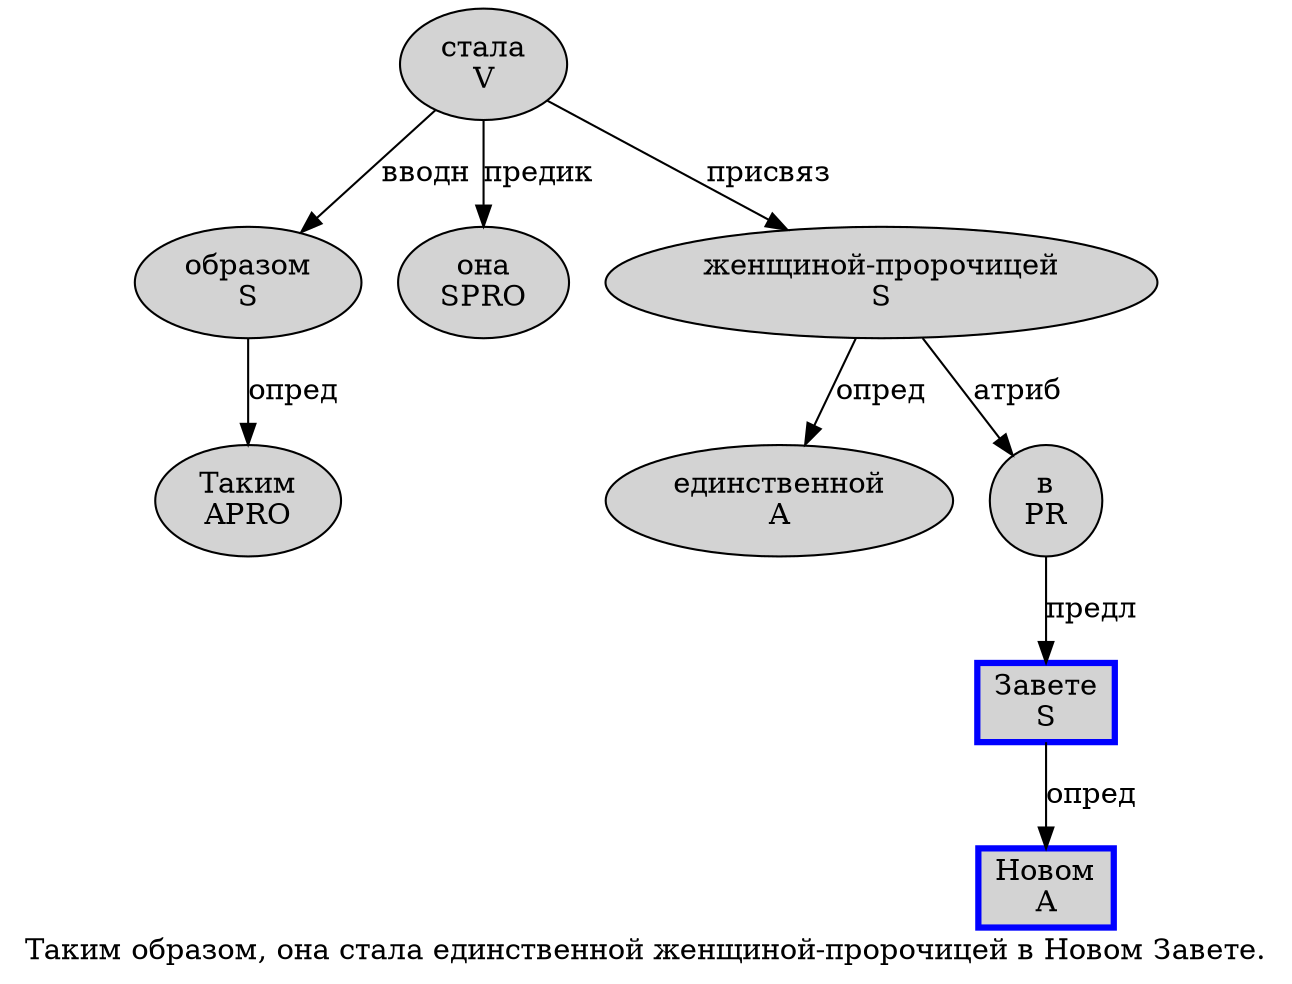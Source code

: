 digraph SENTENCE_568 {
	graph [label="Таким образом, она стала единственной женщиной-пророчицей в Новом Завете."]
	node [style=filled]
		0 [label="Таким
APRO" color="" fillcolor=lightgray penwidth=1 shape=ellipse]
		1 [label="образом
S" color="" fillcolor=lightgray penwidth=1 shape=ellipse]
		3 [label="она
SPRO" color="" fillcolor=lightgray penwidth=1 shape=ellipse]
		4 [label="стала
V" color="" fillcolor=lightgray penwidth=1 shape=ellipse]
		5 [label="единственной
A" color="" fillcolor=lightgray penwidth=1 shape=ellipse]
		6 [label="женщиной-пророчицей
S" color="" fillcolor=lightgray penwidth=1 shape=ellipse]
		7 [label="в
PR" color="" fillcolor=lightgray penwidth=1 shape=ellipse]
		8 [label="Новом
A" color=blue fillcolor=lightgray penwidth=3 shape=box]
		9 [label="Завете
S" color=blue fillcolor=lightgray penwidth=3 shape=box]
			4 -> 1 [label="вводн"]
			4 -> 3 [label="предик"]
			4 -> 6 [label="присвяз"]
			1 -> 0 [label="опред"]
			6 -> 5 [label="опред"]
			6 -> 7 [label="атриб"]
			7 -> 9 [label="предл"]
			9 -> 8 [label="опред"]
}